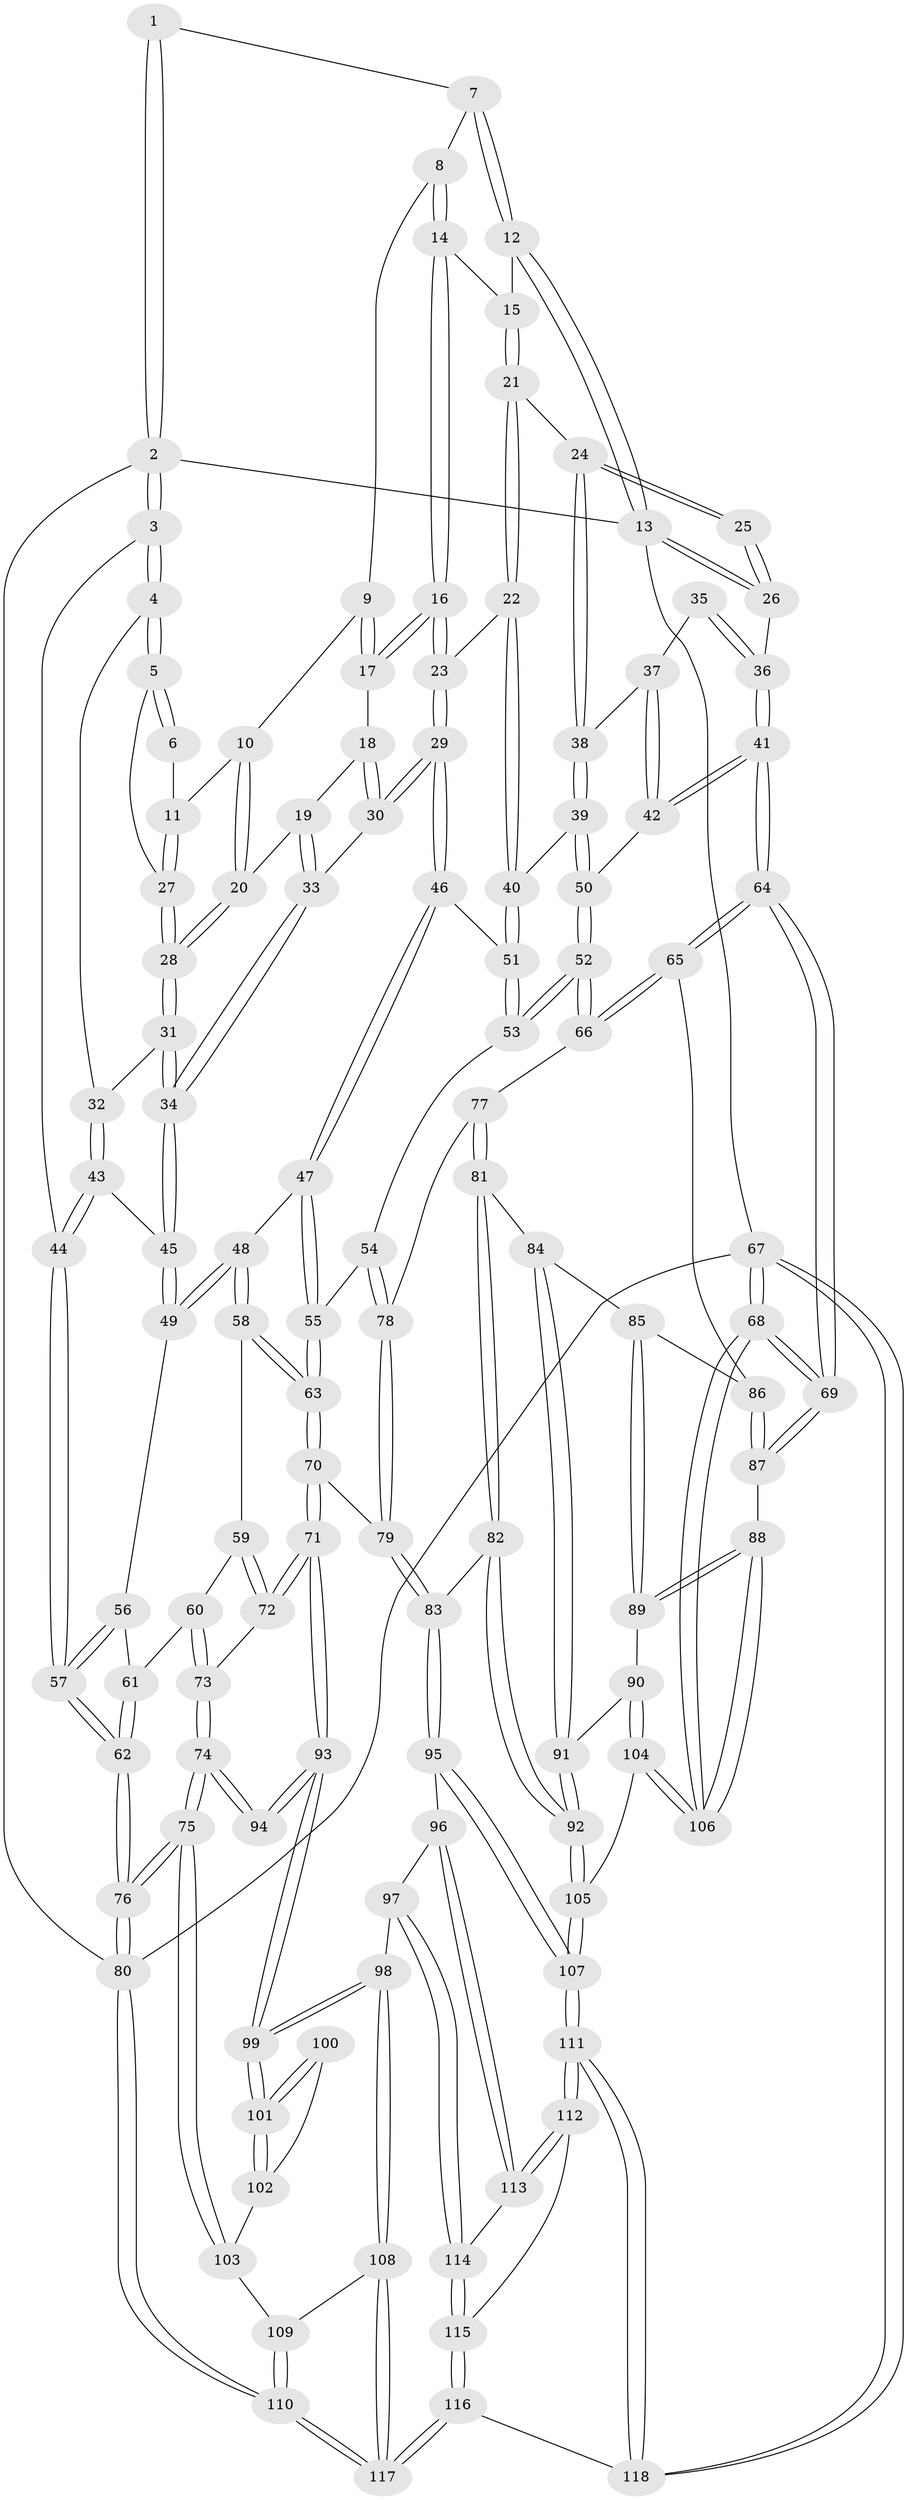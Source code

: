 // coarse degree distribution, {8: 0.012195121951219513, 4: 0.3902439024390244, 5: 0.3780487804878049, 3: 0.10975609756097561, 7: 0.024390243902439025, 6: 0.08536585365853659}
// Generated by graph-tools (version 1.1) at 2025/21/03/04/25 18:21:43]
// undirected, 118 vertices, 292 edges
graph export_dot {
graph [start="1"]
  node [color=gray90,style=filled];
  1 [pos="+0.16528109655660242+0"];
  2 [pos="+0+0"];
  3 [pos="+0+0"];
  4 [pos="+0+0.08106453502903939"];
  5 [pos="+0.03682758038239769+0.07517774911675434"];
  6 [pos="+0.13516109465127293+0"];
  7 [pos="+0.312422066001289+0"];
  8 [pos="+0.3137976824397067+0"];
  9 [pos="+0.3133959230633213+0"];
  10 [pos="+0.29578984294007515+0"];
  11 [pos="+0.1332308192587391+0.05296793976062435"];
  12 [pos="+0.6812591794958386+0"];
  13 [pos="+1+0"];
  14 [pos="+0.4641549715789332+0.05759720782557966"];
  15 [pos="+0.6812594190757458+0"];
  16 [pos="+0.46033119678648604+0.10360977918485058"];
  17 [pos="+0.4067761622657798+0.08956580164271796"];
  18 [pos="+0.37581552286757647+0.1050794023889887"];
  19 [pos="+0.2804241015148195+0.08151693178001676"];
  20 [pos="+0.2766953854434187+0.07288842042852027"];
  21 [pos="+0.6835189903273416+0"];
  22 [pos="+0.5521961187044543+0.15957195791182072"];
  23 [pos="+0.4973028011490436+0.1642765179399669"];
  24 [pos="+0.7762235235681099+0.053748873203428256"];
  25 [pos="+0.7921064283232638+0.05884021682891295"];
  26 [pos="+1+0"];
  27 [pos="+0.12606193287383005+0.07469460548059853"];
  28 [pos="+0.15550733351624185+0.10396499732188307"];
  29 [pos="+0.4285490089920063+0.23178905775530995"];
  30 [pos="+0.3738271059691773+0.1965639127401621"];
  31 [pos="+0.15430884981490958+0.1741715916175035"];
  32 [pos="+0.03813603734258616+0.15703010465908018"];
  33 [pos="+0.2887419197963609+0.17171680484605792"];
  34 [pos="+0.19165698250329097+0.271441066607873"];
  35 [pos="+0.8871216932283429+0.10393901808878686"];
  36 [pos="+1+0.20301501587679863"];
  37 [pos="+0.8634389717698012+0.18137194546560445"];
  38 [pos="+0.7474319317889591+0.15995833552796018"];
  39 [pos="+0.7243679604223066+0.21539255976245544"];
  40 [pos="+0.6005009099557116+0.19598166846652865"];
  41 [pos="+1+0.35981105648395423"];
  42 [pos="+0.9964881827098132+0.3280872964106519"];
  43 [pos="+0.06851259499001539+0.2632765262130976"];
  44 [pos="+0+0.3525094776242206"];
  45 [pos="+0.1867361711369667+0.29295756266777645"];
  46 [pos="+0.42208885580459604+0.29153848076087363"];
  47 [pos="+0.390734876652935+0.3301183097828905"];
  48 [pos="+0.21804412066234152+0.35019560738872635"];
  49 [pos="+0.1982491128050706+0.32693709516913577"];
  50 [pos="+0.7574945356627475+0.292584127714312"];
  51 [pos="+0.5574985046044819+0.34105828885238454"];
  52 [pos="+0.6659974468517161+0.4429124967826001"];
  53 [pos="+0.6116696992680085+0.42282746591161213"];
  54 [pos="+0.44181034085927684+0.47518587105529303"];
  55 [pos="+0.43945474883394403+0.47478094076026633"];
  56 [pos="+0.07607596526514912+0.38441490903867126"];
  57 [pos="+0+0.36795287061486365"];
  58 [pos="+0.21953579039234178+0.41699450915654657"];
  59 [pos="+0.2042802315348468+0.4580143960512122"];
  60 [pos="+0.18177742997962545+0.4766966124975336"];
  61 [pos="+0.06901078278735667+0.45265552764223105"];
  62 [pos="+0+0.6983019056537557"];
  63 [pos="+0.3943866649322551+0.5082626847148161"];
  64 [pos="+1+0.42503177431254957"];
  65 [pos="+1+0.4385428304597089"];
  66 [pos="+0.6670745327532266+0.4456536708043371"];
  67 [pos="+1+1"];
  68 [pos="+1+1"];
  69 [pos="+1+0.6797939902574545"];
  70 [pos="+0.3344887760223334+0.6415722038977678"];
  71 [pos="+0.3235767664984773+0.6484145682439013"];
  72 [pos="+0.31431199947338445+0.6390631968521834"];
  73 [pos="+0.11593648275390422+0.5663522182389958"];
  74 [pos="+0+0.6747018040105115"];
  75 [pos="+0+0.6923562235439915"];
  76 [pos="+0+0.7013833097343102"];
  77 [pos="+0.6838969620510718+0.5329451876998146"];
  78 [pos="+0.4970306057600717+0.5573697755087355"];
  79 [pos="+0.5005480967627792+0.6610462145438355"];
  80 [pos="+0+1"];
  81 [pos="+0.7024330178098481+0.5820339100041628"];
  82 [pos="+0.646344205885764+0.6538817052756852"];
  83 [pos="+0.574023051384136+0.7111621600587382"];
  84 [pos="+0.7384095292892248+0.5920917860124472"];
  85 [pos="+0.9269935810361063+0.5654204806905239"];
  86 [pos="+0.9301961834863651+0.5632585225588083"];
  87 [pos="+0.9867346887061794+0.7209442793183969"];
  88 [pos="+0.9138625487400801+0.7456359674897279"];
  89 [pos="+0.9071165791898228+0.7390448382369101"];
  90 [pos="+0.8709966330519648+0.7443685971849284"];
  91 [pos="+0.8025207278334646+0.7193043444774136"];
  92 [pos="+0.7563987544882143+0.8033932630847096"];
  93 [pos="+0.31776850571810816+0.6622963414948299"];
  94 [pos="+0.12179740447994601+0.6925152232486802"];
  95 [pos="+0.5646376235861645+0.7651380819358955"];
  96 [pos="+0.5522733841974048+0.7743181548412208"];
  97 [pos="+0.3720190186476704+0.8320885627395868"];
  98 [pos="+0.32730995617808406+0.8187504019889942"];
  99 [pos="+0.3234323170120698+0.8045833100822193"];
  100 [pos="+0.16480694329524934+0.7342551715321716"];
  101 [pos="+0.27558049044556737+0.7908879234019812"];
  102 [pos="+0.18600064251314624+0.7802150032721115"];
  103 [pos="+0.1323781506620224+0.8175328701972537"];
  104 [pos="+0.7875362961128348+0.8859721229238767"];
  105 [pos="+0.7548470522027998+0.878685885143332"];
  106 [pos="+1+1"];
  107 [pos="+0.6883301974044741+0.8999210638776514"];
  108 [pos="+0.2957142408206652+0.8557393493049212"];
  109 [pos="+0.15040378426662743+0.8341226673918417"];
  110 [pos="+0.10411543790094388+1"];
  111 [pos="+0.60237143715107+1"];
  112 [pos="+0.5765353727477752+1"];
  113 [pos="+0.5117897106985454+0.9348272586277483"];
  114 [pos="+0.41737273703844646+0.9005840775515929"];
  115 [pos="+0.4121088697375453+0.9619820750504289"];
  116 [pos="+0.2400128612873841+1"];
  117 [pos="+0.14583190020572465+1"];
  118 [pos="+0.6019125578145561+1"];
  1 -- 2;
  1 -- 2;
  1 -- 7;
  2 -- 3;
  2 -- 3;
  2 -- 13;
  2 -- 80;
  3 -- 4;
  3 -- 4;
  3 -- 44;
  4 -- 5;
  4 -- 5;
  4 -- 32;
  5 -- 6;
  5 -- 6;
  5 -- 27;
  6 -- 11;
  7 -- 8;
  7 -- 12;
  7 -- 12;
  8 -- 9;
  8 -- 14;
  8 -- 14;
  9 -- 10;
  9 -- 17;
  9 -- 17;
  10 -- 11;
  10 -- 20;
  10 -- 20;
  11 -- 27;
  11 -- 27;
  12 -- 13;
  12 -- 13;
  12 -- 15;
  13 -- 26;
  13 -- 26;
  13 -- 67;
  14 -- 15;
  14 -- 16;
  14 -- 16;
  15 -- 21;
  15 -- 21;
  16 -- 17;
  16 -- 17;
  16 -- 23;
  16 -- 23;
  17 -- 18;
  18 -- 19;
  18 -- 30;
  18 -- 30;
  19 -- 20;
  19 -- 33;
  19 -- 33;
  20 -- 28;
  20 -- 28;
  21 -- 22;
  21 -- 22;
  21 -- 24;
  22 -- 23;
  22 -- 40;
  22 -- 40;
  23 -- 29;
  23 -- 29;
  24 -- 25;
  24 -- 25;
  24 -- 38;
  24 -- 38;
  25 -- 26;
  25 -- 26;
  26 -- 36;
  27 -- 28;
  27 -- 28;
  28 -- 31;
  28 -- 31;
  29 -- 30;
  29 -- 30;
  29 -- 46;
  29 -- 46;
  30 -- 33;
  31 -- 32;
  31 -- 34;
  31 -- 34;
  32 -- 43;
  32 -- 43;
  33 -- 34;
  33 -- 34;
  34 -- 45;
  34 -- 45;
  35 -- 36;
  35 -- 36;
  35 -- 37;
  36 -- 41;
  36 -- 41;
  37 -- 38;
  37 -- 42;
  37 -- 42;
  38 -- 39;
  38 -- 39;
  39 -- 40;
  39 -- 50;
  39 -- 50;
  40 -- 51;
  40 -- 51;
  41 -- 42;
  41 -- 42;
  41 -- 64;
  41 -- 64;
  42 -- 50;
  43 -- 44;
  43 -- 44;
  43 -- 45;
  44 -- 57;
  44 -- 57;
  45 -- 49;
  45 -- 49;
  46 -- 47;
  46 -- 47;
  46 -- 51;
  47 -- 48;
  47 -- 55;
  47 -- 55;
  48 -- 49;
  48 -- 49;
  48 -- 58;
  48 -- 58;
  49 -- 56;
  50 -- 52;
  50 -- 52;
  51 -- 53;
  51 -- 53;
  52 -- 53;
  52 -- 53;
  52 -- 66;
  52 -- 66;
  53 -- 54;
  54 -- 55;
  54 -- 78;
  54 -- 78;
  55 -- 63;
  55 -- 63;
  56 -- 57;
  56 -- 57;
  56 -- 61;
  57 -- 62;
  57 -- 62;
  58 -- 59;
  58 -- 63;
  58 -- 63;
  59 -- 60;
  59 -- 72;
  59 -- 72;
  60 -- 61;
  60 -- 73;
  60 -- 73;
  61 -- 62;
  61 -- 62;
  62 -- 76;
  62 -- 76;
  63 -- 70;
  63 -- 70;
  64 -- 65;
  64 -- 65;
  64 -- 69;
  64 -- 69;
  65 -- 66;
  65 -- 66;
  65 -- 86;
  66 -- 77;
  67 -- 68;
  67 -- 68;
  67 -- 118;
  67 -- 118;
  67 -- 80;
  68 -- 69;
  68 -- 69;
  68 -- 106;
  68 -- 106;
  69 -- 87;
  69 -- 87;
  70 -- 71;
  70 -- 71;
  70 -- 79;
  71 -- 72;
  71 -- 72;
  71 -- 93;
  71 -- 93;
  72 -- 73;
  73 -- 74;
  73 -- 74;
  74 -- 75;
  74 -- 75;
  74 -- 94;
  74 -- 94;
  75 -- 76;
  75 -- 76;
  75 -- 103;
  75 -- 103;
  76 -- 80;
  76 -- 80;
  77 -- 78;
  77 -- 81;
  77 -- 81;
  78 -- 79;
  78 -- 79;
  79 -- 83;
  79 -- 83;
  80 -- 110;
  80 -- 110;
  81 -- 82;
  81 -- 82;
  81 -- 84;
  82 -- 83;
  82 -- 92;
  82 -- 92;
  83 -- 95;
  83 -- 95;
  84 -- 85;
  84 -- 91;
  84 -- 91;
  85 -- 86;
  85 -- 89;
  85 -- 89;
  86 -- 87;
  86 -- 87;
  87 -- 88;
  88 -- 89;
  88 -- 89;
  88 -- 106;
  88 -- 106;
  89 -- 90;
  90 -- 91;
  90 -- 104;
  90 -- 104;
  91 -- 92;
  91 -- 92;
  92 -- 105;
  92 -- 105;
  93 -- 94;
  93 -- 94;
  93 -- 99;
  93 -- 99;
  95 -- 96;
  95 -- 107;
  95 -- 107;
  96 -- 97;
  96 -- 113;
  96 -- 113;
  97 -- 98;
  97 -- 114;
  97 -- 114;
  98 -- 99;
  98 -- 99;
  98 -- 108;
  98 -- 108;
  99 -- 101;
  99 -- 101;
  100 -- 101;
  100 -- 101;
  100 -- 102;
  101 -- 102;
  101 -- 102;
  102 -- 103;
  103 -- 109;
  104 -- 105;
  104 -- 106;
  104 -- 106;
  105 -- 107;
  105 -- 107;
  107 -- 111;
  107 -- 111;
  108 -- 109;
  108 -- 117;
  108 -- 117;
  109 -- 110;
  109 -- 110;
  110 -- 117;
  110 -- 117;
  111 -- 112;
  111 -- 112;
  111 -- 118;
  111 -- 118;
  112 -- 113;
  112 -- 113;
  112 -- 115;
  113 -- 114;
  114 -- 115;
  114 -- 115;
  115 -- 116;
  115 -- 116;
  116 -- 117;
  116 -- 117;
  116 -- 118;
}
